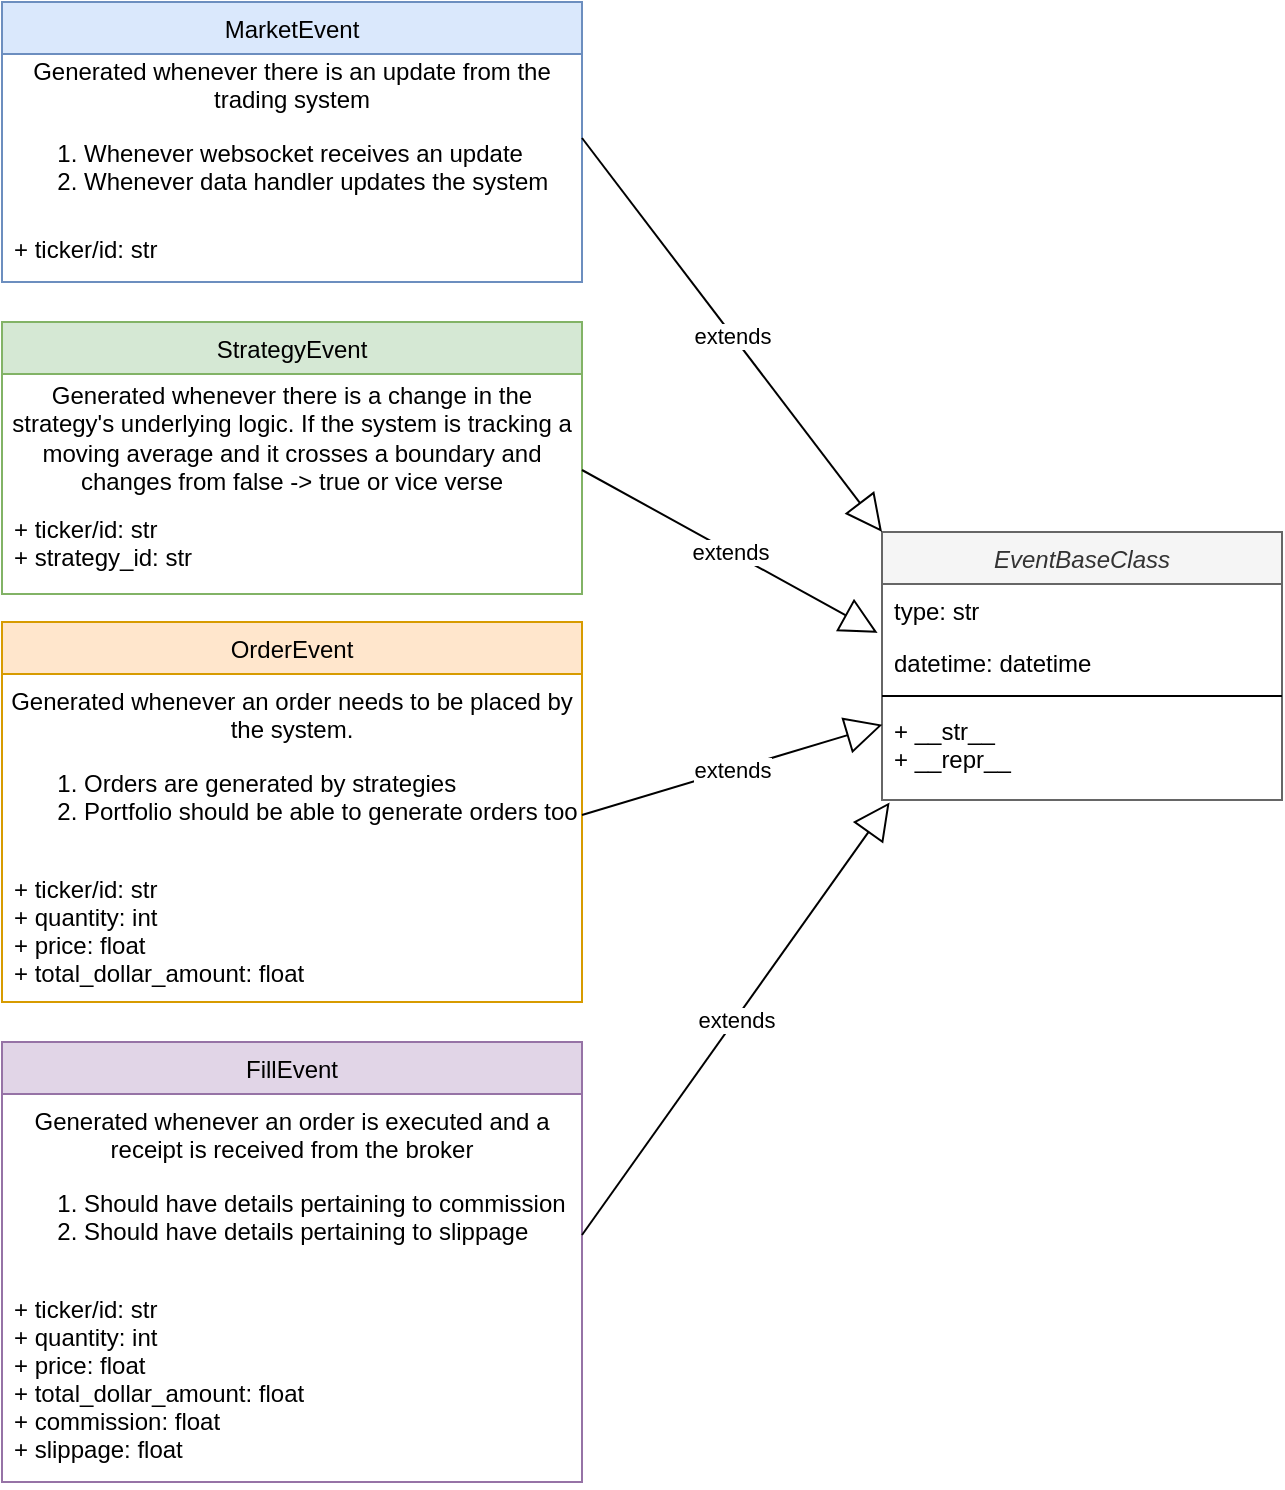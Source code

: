 <mxfile version="14.9.6" type="device"><diagram id="C5RBs43oDa-KdzZeNtuy" name="Page-1"><mxGraphModel dx="1301" dy="1126" grid="1" gridSize="10" guides="1" tooltips="1" connect="1" arrows="1" fold="1" page="1" pageScale="1" pageWidth="827" pageHeight="1169" math="0" shadow="0"><root><mxCell id="WIyWlLk6GJQsqaUBKTNV-0"/><mxCell id="WIyWlLk6GJQsqaUBKTNV-1" parent="WIyWlLk6GJQsqaUBKTNV-0"/><mxCell id="zkfFHV4jXpPFQw0GAbJ--0" value="EventBaseClass" style="swimlane;fontStyle=2;align=center;verticalAlign=top;childLayout=stackLayout;horizontal=1;startSize=26;horizontalStack=0;resizeParent=1;resizeLast=0;collapsible=1;marginBottom=0;rounded=0;shadow=0;strokeWidth=1;fillColor=#f5f5f5;strokeColor=#666666;fontColor=#333333;" parent="WIyWlLk6GJQsqaUBKTNV-1" vertex="1"><mxGeometry x="540" y="480" width="200" height="134" as="geometry"><mxRectangle x="230" y="140" width="160" height="26" as="alternateBounds"/></mxGeometry></mxCell><mxCell id="zkfFHV4jXpPFQw0GAbJ--1" value="type: str" style="text;align=left;verticalAlign=top;spacingLeft=4;spacingRight=4;overflow=hidden;rotatable=0;points=[[0,0.5],[1,0.5]];portConstraint=eastwest;" parent="zkfFHV4jXpPFQw0GAbJ--0" vertex="1"><mxGeometry y="26" width="200" height="26" as="geometry"/></mxCell><mxCell id="zkfFHV4jXpPFQw0GAbJ--3" value="datetime: datetime" style="text;align=left;verticalAlign=top;spacingLeft=4;spacingRight=4;overflow=hidden;rotatable=0;points=[[0,0.5],[1,0.5]];portConstraint=eastwest;rounded=0;shadow=0;html=0;" parent="zkfFHV4jXpPFQw0GAbJ--0" vertex="1"><mxGeometry y="52" width="200" height="26" as="geometry"/></mxCell><mxCell id="zkfFHV4jXpPFQw0GAbJ--4" value="" style="line;html=1;strokeWidth=1;align=left;verticalAlign=middle;spacingTop=-1;spacingLeft=3;spacingRight=3;rotatable=0;labelPosition=right;points=[];portConstraint=eastwest;" parent="zkfFHV4jXpPFQw0GAbJ--0" vertex="1"><mxGeometry y="78" width="200" height="8" as="geometry"/></mxCell><mxCell id="zkfFHV4jXpPFQw0GAbJ--5" value="+ __str__&#10;+ __repr__" style="text;align=left;verticalAlign=top;spacingLeft=4;spacingRight=4;overflow=hidden;rotatable=0;points=[[0,0.5],[1,0.5]];portConstraint=eastwest;" parent="zkfFHV4jXpPFQw0GAbJ--0" vertex="1"><mxGeometry y="86" width="200" height="48" as="geometry"/></mxCell><mxCell id="Wa9zIzEjAA8lj4BKklNk-1" value="MarketEvent" style="swimlane;fontStyle=0;childLayout=stackLayout;horizontal=1;startSize=26;fillColor=#dae8fc;horizontalStack=0;resizeParent=1;resizeParentMax=0;resizeLast=0;collapsible=1;marginBottom=0;strokeColor=#6c8ebf;" vertex="1" parent="WIyWlLk6GJQsqaUBKTNV-1"><mxGeometry x="100" y="215" width="290" height="140" as="geometry"/></mxCell><mxCell id="Wa9zIzEjAA8lj4BKklNk-5" value="Generated whenever there is an update from the trading system&lt;br&gt;&lt;div style=&quot;text-align: left&quot;&gt;&lt;ol&gt;&lt;li&gt;&lt;span&gt;Whenever websocket receives an update&lt;/span&gt;&lt;/li&gt;&lt;li&gt;&lt;span&gt;Whenever data handler updates the system&lt;/span&gt;&lt;/li&gt;&lt;/ol&gt;&lt;/div&gt;" style="text;html=1;strokeColor=none;fillColor=none;align=center;verticalAlign=middle;whiteSpace=wrap;rounded=0;" vertex="1" parent="Wa9zIzEjAA8lj4BKklNk-1"><mxGeometry y="26" width="290" height="84" as="geometry"/></mxCell><mxCell id="Wa9zIzEjAA8lj4BKklNk-2" value="+ ticker/id: str" style="text;strokeColor=none;fillColor=none;align=left;verticalAlign=top;spacingLeft=4;spacingRight=4;overflow=hidden;rotatable=0;points=[[0,0.5],[1,0.5]];portConstraint=eastwest;" vertex="1" parent="Wa9zIzEjAA8lj4BKklNk-1"><mxGeometry y="110" width="290" height="30" as="geometry"/></mxCell><mxCell id="Wa9zIzEjAA8lj4BKklNk-6" value="StrategyEvent" style="swimlane;fontStyle=0;childLayout=stackLayout;horizontal=1;startSize=26;fillColor=#d5e8d4;horizontalStack=0;resizeParent=1;resizeParentMax=0;resizeLast=0;collapsible=1;marginBottom=0;strokeColor=#82b366;" vertex="1" parent="WIyWlLk6GJQsqaUBKTNV-1"><mxGeometry x="100" y="375" width="290" height="136" as="geometry"/></mxCell><mxCell id="Wa9zIzEjAA8lj4BKklNk-7" value="Generated whenever there is a change in the strategy's underlying logic. If the system is tracking a moving average and it crosses a boundary and changes from false -&amp;gt; true or vice verse" style="text;html=1;strokeColor=none;fillColor=none;align=center;verticalAlign=middle;whiteSpace=wrap;rounded=0;" vertex="1" parent="Wa9zIzEjAA8lj4BKklNk-6"><mxGeometry y="26" width="290" height="64" as="geometry"/></mxCell><mxCell id="Wa9zIzEjAA8lj4BKklNk-8" value="+ ticker/id: str&#10;+ strategy_id: str" style="text;strokeColor=none;fillColor=none;align=left;verticalAlign=top;spacingLeft=4;spacingRight=4;overflow=hidden;rotatable=0;points=[[0,0.5],[1,0.5]];portConstraint=eastwest;" vertex="1" parent="Wa9zIzEjAA8lj4BKklNk-6"><mxGeometry y="90" width="290" height="46" as="geometry"/></mxCell><mxCell id="Wa9zIzEjAA8lj4BKklNk-9" value="OrderEvent" style="swimlane;fontStyle=0;childLayout=stackLayout;horizontal=1;startSize=26;fillColor=#ffe6cc;horizontalStack=0;resizeParent=1;resizeParentMax=0;resizeLast=0;collapsible=1;marginBottom=0;strokeColor=#d79b00;" vertex="1" parent="WIyWlLk6GJQsqaUBKTNV-1"><mxGeometry x="100" y="525" width="290" height="190" as="geometry"/></mxCell><mxCell id="Wa9zIzEjAA8lj4BKklNk-10" value="Generated whenever an order needs to be placed by the system.&lt;br&gt;&lt;div style=&quot;text-align: left&quot;&gt;&lt;ol&gt;&lt;li&gt;&lt;span&gt;Orders are generated by strategies&lt;/span&gt;&lt;/li&gt;&lt;li&gt;&lt;span&gt;Portfolio should be able to generate orders too&lt;/span&gt;&lt;/li&gt;&lt;/ol&gt;&lt;/div&gt;" style="text;html=1;strokeColor=none;fillColor=none;align=center;verticalAlign=middle;whiteSpace=wrap;rounded=0;" vertex="1" parent="Wa9zIzEjAA8lj4BKklNk-9"><mxGeometry y="26" width="290" height="94" as="geometry"/></mxCell><mxCell id="Wa9zIzEjAA8lj4BKklNk-11" value="+ ticker/id: str&#10;+ quantity: int&#10;+ price: float&#10;+ total_dollar_amount: float" style="text;strokeColor=none;fillColor=none;align=left;verticalAlign=top;spacingLeft=4;spacingRight=4;overflow=hidden;rotatable=0;points=[[0,0.5],[1,0.5]];portConstraint=eastwest;" vertex="1" parent="Wa9zIzEjAA8lj4BKklNk-9"><mxGeometry y="120" width="290" height="70" as="geometry"/></mxCell><mxCell id="Wa9zIzEjAA8lj4BKklNk-12" value="FillEvent" style="swimlane;fontStyle=0;childLayout=stackLayout;horizontal=1;startSize=26;fillColor=#e1d5e7;horizontalStack=0;resizeParent=1;resizeParentMax=0;resizeLast=0;collapsible=1;marginBottom=0;strokeColor=#9673a6;" vertex="1" parent="WIyWlLk6GJQsqaUBKTNV-1"><mxGeometry x="100" y="735" width="290" height="220" as="geometry"/></mxCell><mxCell id="Wa9zIzEjAA8lj4BKklNk-13" value="Generated whenever an order is executed and a receipt is received from the broker&lt;br&gt;&lt;div style=&quot;text-align: left&quot;&gt;&lt;ol&gt;&lt;li&gt;&lt;span&gt;Should have details pertaining to commission&lt;/span&gt;&lt;/li&gt;&lt;li&gt;&lt;span&gt;Should have details pertaining to slippage&lt;/span&gt;&lt;br&gt;&lt;/li&gt;&lt;/ol&gt;&lt;/div&gt;" style="text;html=1;strokeColor=none;fillColor=none;align=center;verticalAlign=middle;whiteSpace=wrap;rounded=0;" vertex="1" parent="Wa9zIzEjAA8lj4BKklNk-12"><mxGeometry y="26" width="290" height="94" as="geometry"/></mxCell><mxCell id="Wa9zIzEjAA8lj4BKklNk-14" value="+ ticker/id: str&#10;+ quantity: int&#10;+ price: float&#10;+ total_dollar_amount: float&#10;+ commission: float&#10;+ slippage: float" style="text;strokeColor=none;fillColor=none;align=left;verticalAlign=top;spacingLeft=4;spacingRight=4;overflow=hidden;rotatable=0;points=[[0,0.5],[1,0.5]];portConstraint=eastwest;" vertex="1" parent="Wa9zIzEjAA8lj4BKklNk-12"><mxGeometry y="120" width="290" height="100" as="geometry"/></mxCell><mxCell id="Wa9zIzEjAA8lj4BKklNk-15" value="extends" style="endArrow=block;endSize=16;endFill=0;html=1;exitX=1;exitY=0.5;exitDx=0;exitDy=0;entryX=0;entryY=0;entryDx=0;entryDy=0;" edge="1" parent="WIyWlLk6GJQsqaUBKTNV-1" source="Wa9zIzEjAA8lj4BKklNk-5" target="zkfFHV4jXpPFQw0GAbJ--0"><mxGeometry width="160" relative="1" as="geometry"><mxPoint x="420" y="430" as="sourcePoint"/><mxPoint x="580" y="430" as="targetPoint"/></mxGeometry></mxCell><mxCell id="Wa9zIzEjAA8lj4BKklNk-16" value="extends" style="endArrow=block;endSize=16;endFill=0;html=1;exitX=1;exitY=0.75;exitDx=0;exitDy=0;entryX=0.019;entryY=1.025;entryDx=0;entryDy=0;entryPerimeter=0;" edge="1" parent="WIyWlLk6GJQsqaUBKTNV-1" source="Wa9zIzEjAA8lj4BKklNk-13" target="zkfFHV4jXpPFQw0GAbJ--5"><mxGeometry width="160" relative="1" as="geometry"><mxPoint x="400" y="293.0" as="sourcePoint"/><mxPoint x="550" y="490" as="targetPoint"/></mxGeometry></mxCell><mxCell id="Wa9zIzEjAA8lj4BKklNk-17" value="extends" style="endArrow=block;endSize=16;endFill=0;html=1;exitX=1;exitY=0.75;exitDx=0;exitDy=0;entryX=0.001;entryY=0.216;entryDx=0;entryDy=0;entryPerimeter=0;" edge="1" parent="WIyWlLk6GJQsqaUBKTNV-1" source="Wa9zIzEjAA8lj4BKklNk-10" target="zkfFHV4jXpPFQw0GAbJ--5"><mxGeometry width="160" relative="1" as="geometry"><mxPoint x="400" y="841.5" as="sourcePoint"/><mxPoint x="553.8" y="625.2" as="targetPoint"/></mxGeometry></mxCell><mxCell id="Wa9zIzEjAA8lj4BKklNk-18" value="extends" style="endArrow=block;endSize=16;endFill=0;html=1;exitX=1;exitY=0.75;exitDx=0;exitDy=0;entryX=-0.011;entryY=-0.059;entryDx=0;entryDy=0;entryPerimeter=0;" edge="1" parent="WIyWlLk6GJQsqaUBKTNV-1" source="Wa9zIzEjAA8lj4BKklNk-7" target="zkfFHV4jXpPFQw0GAbJ--3"><mxGeometry width="160" relative="1" as="geometry"><mxPoint x="400" y="631.5" as="sourcePoint"/><mxPoint x="550.2" y="586.368" as="targetPoint"/></mxGeometry></mxCell></root></mxGraphModel></diagram></mxfile>
